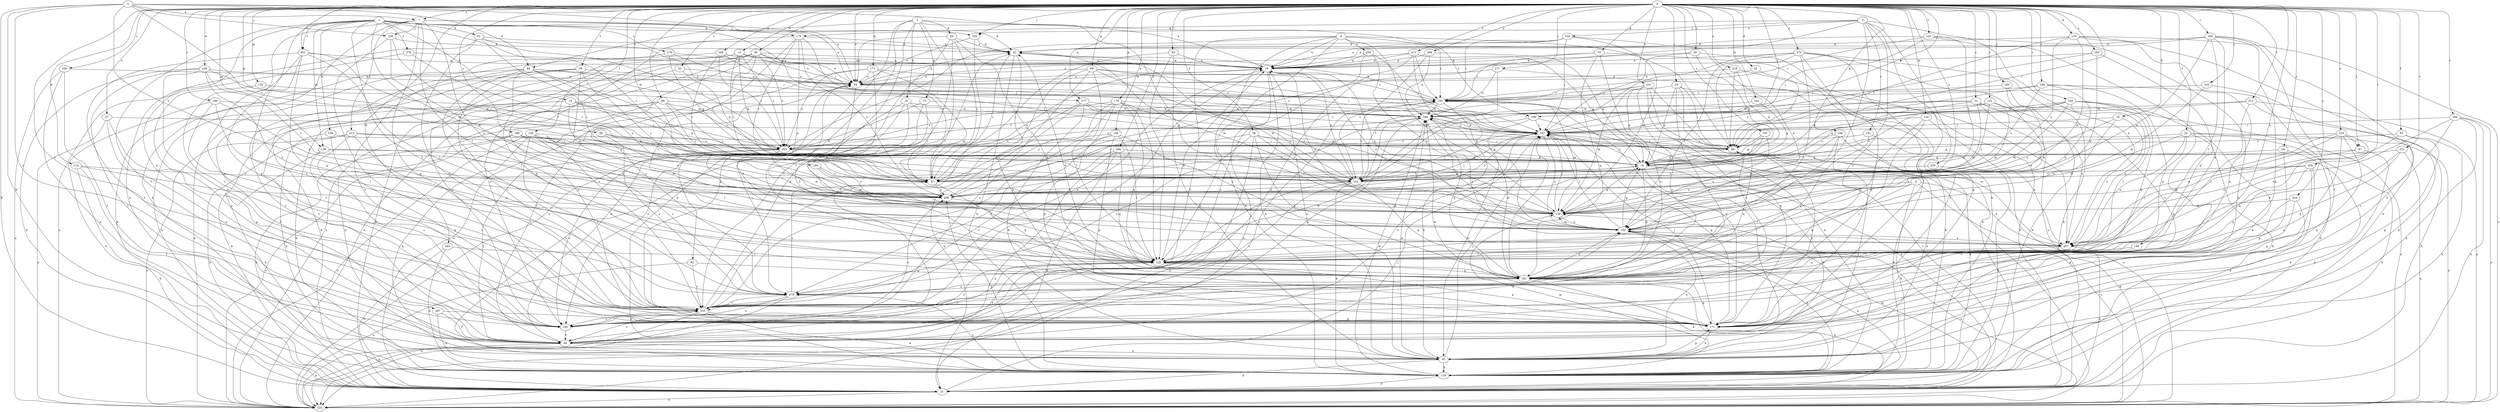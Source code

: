 strict digraph  {
0;
1;
2;
3;
4;
5;
6;
7;
10;
13;
16;
19;
20;
21;
22;
24;
25;
26;
27;
31;
32;
33;
42;
43;
54;
56;
59;
62;
64;
66;
69;
70;
73;
74;
79;
81;
83;
84;
85;
88;
93;
95;
96;
97;
103;
105;
106;
107;
108;
110;
114;
118;
122;
125;
126;
128;
130;
132;
138;
139;
145;
148;
150;
154;
156;
159;
160;
169;
170;
171;
173;
177;
179;
181;
183;
185;
186;
188;
189;
190;
191;
192;
193;
197;
198;
201;
202;
203;
204;
211;
212;
213;
214;
218;
224;
225;
226;
228;
231;
232;
235;
238;
242;
244;
245;
246;
255;
257;
264;
266;
267;
268;
271;
272;
276;
278;
279;
0 -> 7  [label=a];
0 -> 13  [label=b];
0 -> 22  [label=c];
0 -> 24  [label=c];
0 -> 25  [label=c];
0 -> 26  [label=c];
0 -> 27  [label=c];
0 -> 31  [label=c];
0 -> 32  [label=c];
0 -> 42  [label=d];
0 -> 54  [label=e];
0 -> 56  [label=f];
0 -> 59  [label=f];
0 -> 62  [label=f];
0 -> 66  [label=g];
0 -> 69  [label=g];
0 -> 70  [label=g];
0 -> 79  [label=h];
0 -> 88  [label=i];
0 -> 93  [label=i];
0 -> 95  [label=i];
0 -> 96  [label=i];
0 -> 97  [label=j];
0 -> 103  [label=j];
0 -> 105  [label=j];
0 -> 108  [label=k];
0 -> 110  [label=k];
0 -> 114  [label=k];
0 -> 122  [label=l];
0 -> 125  [label=l];
0 -> 126  [label=l];
0 -> 130  [label=m];
0 -> 132  [label=m];
0 -> 138  [label=m];
0 -> 145  [label=n];
0 -> 148  [label=n];
0 -> 154  [label=o];
0 -> 169  [label=p];
0 -> 170  [label=p];
0 -> 173  [label=q];
0 -> 177  [label=q];
0 -> 183  [label=r];
0 -> 185  [label=r];
0 -> 186  [label=r];
0 -> 188  [label=r];
0 -> 189  [label=r];
0 -> 190  [label=r];
0 -> 193  [label=s];
0 -> 197  [label=s];
0 -> 198  [label=s];
0 -> 201  [label=s];
0 -> 204  [label=t];
0 -> 211  [label=t];
0 -> 212  [label=t];
0 -> 218  [label=u];
0 -> 224  [label=u];
0 -> 226  [label=v];
0 -> 228  [label=v];
0 -> 231  [label=v];
0 -> 232  [label=v];
0 -> 235  [label=v];
0 -> 238  [label=w];
0 -> 242  [label=w];
0 -> 244  [label=w];
0 -> 245  [label=w];
0 -> 246  [label=w];
0 -> 255  [label=x];
0 -> 264  [label=y];
0 -> 266  [label=y];
0 -> 271  [label=z];
0 -> 272  [label=z];
1 -> 16  [label=b];
1 -> 33  [label=c];
1 -> 64  [label=f];
1 -> 81  [label=h];
1 -> 105  [label=j];
1 -> 138  [label=m];
1 -> 139  [label=m];
1 -> 156  [label=o];
1 -> 171  [label=p];
1 -> 177  [label=q];
1 -> 179  [label=q];
1 -> 201  [label=s];
1 -> 267  [label=y];
1 -> 276  [label=z];
1 -> 278  [label=z];
1 -> 279  [label=z];
2 -> 19  [label=b];
2 -> 20  [label=b];
2 -> 73  [label=g];
2 -> 83  [label=h];
2 -> 84  [label=h];
2 -> 118  [label=k];
2 -> 128  [label=l];
2 -> 150  [label=n];
2 -> 190  [label=r];
2 -> 225  [label=u];
3 -> 33  [label=c];
3 -> 105  [label=j];
3 -> 118  [label=k];
3 -> 128  [label=l];
3 -> 159  [label=o];
3 -> 171  [label=p];
3 -> 179  [label=q];
3 -> 191  [label=r];
3 -> 235  [label=v];
3 -> 257  [label=x];
4 -> 118  [label=k];
4 -> 128  [label=l];
4 -> 181  [label=q];
4 -> 225  [label=u];
4 -> 257  [label=x];
4 -> 268  [label=y];
5 -> 7  [label=a];
5 -> 10  [label=a];
5 -> 21  [label=b];
5 -> 33  [label=c];
5 -> 54  [label=e];
5 -> 84  [label=h];
5 -> 106  [label=j];
5 -> 118  [label=k];
5 -> 160  [label=o];
5 -> 268  [label=y];
6 -> 10  [label=a];
6 -> 64  [label=f];
6 -> 96  [label=i];
6 -> 118  [label=k];
6 -> 128  [label=l];
6 -> 139  [label=m];
6 -> 192  [label=r];
6 -> 202  [label=s];
6 -> 203  [label=s];
7 -> 43  [label=d];
7 -> 54  [label=e];
7 -> 106  [label=j];
7 -> 118  [label=k];
7 -> 128  [label=l];
7 -> 160  [label=o];
7 -> 171  [label=p];
7 -> 213  [label=t];
7 -> 257  [label=x];
10 -> 54  [label=e];
10 -> 85  [label=h];
10 -> 150  [label=n];
10 -> 225  [label=u];
10 -> 235  [label=v];
13 -> 10  [label=a];
13 -> 21  [label=b];
13 -> 33  [label=c];
13 -> 54  [label=e];
13 -> 74  [label=g];
13 -> 203  [label=s];
13 -> 225  [label=u];
16 -> 64  [label=f];
16 -> 74  [label=g];
16 -> 160  [label=o];
16 -> 203  [label=s];
16 -> 246  [label=w];
16 -> 268  [label=y];
19 -> 33  [label=c];
19 -> 118  [label=k];
19 -> 160  [label=o];
19 -> 246  [label=w];
19 -> 279  [label=z];
20 -> 33  [label=c];
20 -> 43  [label=d];
20 -> 54  [label=e];
20 -> 171  [label=p];
20 -> 181  [label=q];
20 -> 235  [label=v];
21 -> 54  [label=e];
21 -> 107  [label=j];
21 -> 139  [label=m];
21 -> 150  [label=n];
21 -> 192  [label=r];
21 -> 225  [label=u];
22 -> 21  [label=b];
22 -> 85  [label=h];
22 -> 96  [label=i];
22 -> 128  [label=l];
22 -> 139  [label=m];
22 -> 225  [label=u];
22 -> 257  [label=x];
24 -> 74  [label=g];
24 -> 118  [label=k];
24 -> 171  [label=p];
25 -> 74  [label=g];
25 -> 96  [label=i];
25 -> 118  [label=k];
25 -> 192  [label=r];
25 -> 235  [label=v];
25 -> 279  [label=z];
26 -> 10  [label=a];
26 -> 74  [label=g];
26 -> 107  [label=j];
26 -> 171  [label=p];
27 -> 107  [label=j];
27 -> 160  [label=o];
27 -> 171  [label=p];
27 -> 225  [label=u];
31 -> 33  [label=c];
31 -> 107  [label=j];
31 -> 139  [label=m];
31 -> 150  [label=n];
31 -> 225  [label=u];
31 -> 246  [label=w];
31 -> 257  [label=x];
32 -> 54  [label=e];
32 -> 74  [label=g];
32 -> 235  [label=v];
33 -> 10  [label=a];
33 -> 181  [label=q];
33 -> 268  [label=y];
42 -> 54  [label=e];
42 -> 96  [label=i];
43 -> 10  [label=a];
43 -> 33  [label=c];
43 -> 118  [label=k];
43 -> 139  [label=m];
43 -> 171  [label=p];
54 -> 43  [label=d];
54 -> 150  [label=n];
54 -> 192  [label=r];
56 -> 33  [label=c];
56 -> 74  [label=g];
56 -> 96  [label=i];
56 -> 181  [label=q];
56 -> 214  [label=t];
56 -> 225  [label=u];
56 -> 279  [label=z];
59 -> 21  [label=b];
59 -> 54  [label=e];
59 -> 139  [label=m];
59 -> 225  [label=u];
59 -> 235  [label=v];
59 -> 268  [label=y];
62 -> 118  [label=k];
62 -> 171  [label=p];
62 -> 203  [label=s];
62 -> 257  [label=x];
64 -> 54  [label=e];
64 -> 85  [label=h];
64 -> 128  [label=l];
64 -> 150  [label=n];
64 -> 192  [label=r];
64 -> 225  [label=u];
64 -> 235  [label=v];
66 -> 203  [label=s];
66 -> 214  [label=t];
66 -> 279  [label=z];
69 -> 54  [label=e];
69 -> 107  [label=j];
69 -> 128  [label=l];
69 -> 139  [label=m];
69 -> 160  [label=o];
69 -> 192  [label=r];
69 -> 235  [label=v];
70 -> 10  [label=a];
70 -> 21  [label=b];
70 -> 181  [label=q];
70 -> 192  [label=r];
70 -> 235  [label=v];
73 -> 128  [label=l];
73 -> 181  [label=q];
73 -> 203  [label=s];
73 -> 246  [label=w];
74 -> 33  [label=c];
74 -> 64  [label=f];
74 -> 85  [label=h];
74 -> 107  [label=j];
74 -> 181  [label=q];
74 -> 214  [label=t];
79 -> 107  [label=j];
79 -> 150  [label=n];
79 -> 257  [label=x];
79 -> 268  [label=y];
81 -> 43  [label=d];
81 -> 85  [label=h];
81 -> 107  [label=j];
81 -> 203  [label=s];
81 -> 235  [label=v];
81 -> 268  [label=y];
83 -> 181  [label=q];
83 -> 225  [label=u];
83 -> 235  [label=v];
84 -> 21  [label=b];
84 -> 54  [label=e];
84 -> 64  [label=f];
84 -> 96  [label=i];
84 -> 128  [label=l];
84 -> 181  [label=q];
84 -> 214  [label=t];
84 -> 268  [label=y];
85 -> 10  [label=a];
85 -> 21  [label=b];
85 -> 96  [label=i];
85 -> 107  [label=j];
85 -> 118  [label=k];
85 -> 150  [label=n];
85 -> 171  [label=p];
85 -> 246  [label=w];
88 -> 21  [label=b];
88 -> 33  [label=c];
88 -> 85  [label=h];
88 -> 118  [label=k];
88 -> 203  [label=s];
88 -> 214  [label=t];
88 -> 246  [label=w];
93 -> 10  [label=a];
93 -> 33  [label=c];
93 -> 85  [label=h];
93 -> 128  [label=l];
95 -> 10  [label=a];
95 -> 54  [label=e];
95 -> 160  [label=o];
95 -> 171  [label=p];
95 -> 192  [label=r];
95 -> 203  [label=s];
95 -> 225  [label=u];
95 -> 235  [label=v];
95 -> 279  [label=z];
96 -> 74  [label=g];
96 -> 107  [label=j];
96 -> 118  [label=k];
96 -> 171  [label=p];
96 -> 181  [label=q];
97 -> 74  [label=g];
97 -> 118  [label=k];
97 -> 257  [label=x];
103 -> 118  [label=k];
103 -> 139  [label=m];
103 -> 192  [label=r];
105 -> 43  [label=d];
105 -> 54  [label=e];
105 -> 64  [label=f];
106 -> 33  [label=c];
106 -> 43  [label=d];
106 -> 139  [label=m];
106 -> 235  [label=v];
107 -> 96  [label=i];
107 -> 150  [label=n];
107 -> 160  [label=o];
107 -> 171  [label=p];
107 -> 246  [label=w];
107 -> 268  [label=y];
108 -> 85  [label=h];
108 -> 118  [label=k];
108 -> 139  [label=m];
108 -> 203  [label=s];
108 -> 214  [label=t];
110 -> 21  [label=b];
110 -> 43  [label=d];
110 -> 96  [label=i];
110 -> 139  [label=m];
110 -> 160  [label=o];
110 -> 225  [label=u];
110 -> 268  [label=y];
114 -> 21  [label=b];
114 -> 64  [label=f];
114 -> 150  [label=n];
114 -> 214  [label=t];
118 -> 21  [label=b];
118 -> 139  [label=m];
118 -> 150  [label=n];
118 -> 246  [label=w];
118 -> 268  [label=y];
118 -> 279  [label=z];
122 -> 33  [label=c];
122 -> 139  [label=m];
122 -> 171  [label=p];
122 -> 246  [label=w];
122 -> 268  [label=y];
125 -> 43  [label=d];
125 -> 64  [label=f];
125 -> 85  [label=h];
125 -> 107  [label=j];
125 -> 192  [label=r];
125 -> 214  [label=t];
126 -> 85  [label=h];
126 -> 96  [label=i];
126 -> 128  [label=l];
126 -> 214  [label=t];
126 -> 225  [label=u];
126 -> 235  [label=v];
126 -> 279  [label=z];
128 -> 10  [label=a];
128 -> 54  [label=e];
128 -> 64  [label=f];
128 -> 160  [label=o];
128 -> 171  [label=p];
128 -> 181  [label=q];
130 -> 107  [label=j];
130 -> 128  [label=l];
130 -> 225  [label=u];
130 -> 235  [label=v];
132 -> 160  [label=o];
132 -> 192  [label=r];
138 -> 74  [label=g];
138 -> 118  [label=k];
138 -> 235  [label=v];
138 -> 268  [label=y];
139 -> 10  [label=a];
139 -> 43  [label=d];
139 -> 74  [label=g];
139 -> 107  [label=j];
139 -> 150  [label=n];
145 -> 33  [label=c];
145 -> 128  [label=l];
145 -> 150  [label=n];
145 -> 171  [label=p];
145 -> 203  [label=s];
145 -> 279  [label=z];
148 -> 128  [label=l];
148 -> 181  [label=q];
150 -> 10  [label=a];
150 -> 74  [label=g];
150 -> 107  [label=j];
150 -> 139  [label=m];
150 -> 257  [label=x];
154 -> 74  [label=g];
154 -> 150  [label=n];
154 -> 160  [label=o];
154 -> 171  [label=p];
154 -> 181  [label=q];
154 -> 257  [label=x];
154 -> 97  [label=s];
156 -> 85  [label=h];
156 -> 96  [label=i];
156 -> 171  [label=p];
159 -> 10  [label=a];
159 -> 43  [label=d];
159 -> 107  [label=j];
159 -> 139  [label=m];
159 -> 150  [label=n];
159 -> 192  [label=r];
160 -> 64  [label=f];
160 -> 268  [label=y];
169 -> 10  [label=a];
169 -> 33  [label=c];
169 -> 160  [label=o];
169 -> 192  [label=r];
169 -> 203  [label=s];
170 -> 128  [label=l];
170 -> 171  [label=p];
170 -> 181  [label=q];
170 -> 203  [label=s];
170 -> 214  [label=t];
170 -> 235  [label=v];
170 -> 246  [label=w];
170 -> 268  [label=y];
171 -> 85  [label=h];
171 -> 107  [label=j];
171 -> 246  [label=w];
173 -> 54  [label=e];
173 -> 64  [label=f];
173 -> 107  [label=j];
173 -> 128  [label=l];
173 -> 139  [label=m];
173 -> 203  [label=s];
177 -> 21  [label=b];
177 -> 33  [label=c];
177 -> 85  [label=h];
177 -> 107  [label=j];
177 -> 214  [label=t];
177 -> 246  [label=w];
179 -> 33  [label=c];
179 -> 43  [label=d];
179 -> 128  [label=l];
179 -> 150  [label=n];
179 -> 160  [label=o];
179 -> 214  [label=t];
179 -> 268  [label=y];
181 -> 21  [label=b];
181 -> 43  [label=d];
181 -> 107  [label=j];
181 -> 118  [label=k];
181 -> 128  [label=l];
181 -> 150  [label=n];
181 -> 171  [label=p];
181 -> 246  [label=w];
181 -> 279  [label=z];
183 -> 10  [label=a];
183 -> 43  [label=d];
183 -> 64  [label=f];
183 -> 85  [label=h];
183 -> 128  [label=l];
183 -> 139  [label=m];
183 -> 171  [label=p];
183 -> 181  [label=q];
185 -> 118  [label=k];
185 -> 150  [label=n];
185 -> 192  [label=r];
186 -> 21  [label=b];
186 -> 85  [label=h];
186 -> 107  [label=j];
186 -> 225  [label=u];
186 -> 257  [label=x];
186 -> 279  [label=z];
188 -> 21  [label=b];
188 -> 139  [label=m];
188 -> 203  [label=s];
188 -> 225  [label=u];
188 -> 268  [label=y];
189 -> 21  [label=b];
189 -> 128  [label=l];
189 -> 246  [label=w];
189 -> 268  [label=y];
189 -> 279  [label=z];
190 -> 21  [label=b];
190 -> 85  [label=h];
190 -> 107  [label=j];
190 -> 268  [label=y];
191 -> 181  [label=q];
191 -> 203  [label=s];
191 -> 257  [label=x];
192 -> 43  [label=d];
192 -> 85  [label=h];
192 -> 139  [label=m];
192 -> 171  [label=p];
192 -> 214  [label=t];
192 -> 246  [label=w];
193 -> 10  [label=a];
193 -> 107  [label=j];
193 -> 150  [label=n];
193 -> 181  [label=q];
197 -> 74  [label=g];
197 -> 96  [label=i];
197 -> 150  [label=n];
197 -> 214  [label=t];
198 -> 21  [label=b];
198 -> 74  [label=g];
198 -> 150  [label=n];
198 -> 181  [label=q];
198 -> 192  [label=r];
198 -> 214  [label=t];
201 -> 10  [label=a];
201 -> 64  [label=f];
201 -> 128  [label=l];
201 -> 181  [label=q];
201 -> 214  [label=t];
201 -> 235  [label=v];
201 -> 279  [label=z];
202 -> 10  [label=a];
202 -> 107  [label=j];
202 -> 150  [label=n];
202 -> 160  [label=o];
203 -> 64  [label=f];
203 -> 74  [label=g];
203 -> 139  [label=m];
203 -> 160  [label=o];
203 -> 192  [label=r];
204 -> 33  [label=c];
204 -> 118  [label=k];
204 -> 171  [label=p];
204 -> 181  [label=q];
204 -> 268  [label=y];
211 -> 10  [label=a];
211 -> 54  [label=e];
211 -> 74  [label=g];
211 -> 150  [label=n];
211 -> 160  [label=o];
211 -> 192  [label=r];
212 -> 21  [label=b];
212 -> 96  [label=i];
212 -> 128  [label=l];
212 -> 225  [label=u];
212 -> 246  [label=w];
213 -> 21  [label=b];
213 -> 96  [label=i];
213 -> 160  [label=o];
213 -> 203  [label=s];
213 -> 225  [label=u];
213 -> 235  [label=v];
214 -> 10  [label=a];
214 -> 74  [label=g];
214 -> 107  [label=j];
214 -> 118  [label=k];
214 -> 128  [label=l];
214 -> 181  [label=q];
214 -> 235  [label=v];
214 -> 268  [label=y];
218 -> 21  [label=b];
218 -> 54  [label=e];
218 -> 74  [label=g];
218 -> 96  [label=i];
224 -> 118  [label=k];
224 -> 139  [label=m];
224 -> 171  [label=p];
224 -> 235  [label=v];
225 -> 96  [label=i];
225 -> 150  [label=n];
226 -> 54  [label=e];
226 -> 64  [label=f];
226 -> 118  [label=k];
226 -> 225  [label=u];
228 -> 74  [label=g];
228 -> 85  [label=h];
228 -> 107  [label=j];
228 -> 128  [label=l];
228 -> 139  [label=m];
228 -> 181  [label=q];
228 -> 246  [label=w];
228 -> 257  [label=x];
231 -> 74  [label=g];
231 -> 96  [label=i];
231 -> 118  [label=k];
231 -> 139  [label=m];
231 -> 171  [label=p];
231 -> 192  [label=r];
231 -> 214  [label=t];
231 -> 279  [label=z];
232 -> 74  [label=g];
232 -> 181  [label=q];
232 -> 225  [label=u];
232 -> 257  [label=x];
235 -> 10  [label=a];
235 -> 43  [label=d];
235 -> 118  [label=k];
235 -> 160  [label=o];
235 -> 171  [label=p];
235 -> 225  [label=u];
238 -> 21  [label=b];
238 -> 54  [label=e];
238 -> 64  [label=f];
238 -> 203  [label=s];
238 -> 235  [label=v];
238 -> 257  [label=x];
238 -> 268  [label=y];
242 -> 74  [label=g];
242 -> 246  [label=w];
244 -> 33  [label=c];
244 -> 139  [label=m];
244 -> 268  [label=y];
245 -> 21  [label=b];
245 -> 118  [label=k];
245 -> 128  [label=l];
246 -> 107  [label=j];
246 -> 160  [label=o];
246 -> 181  [label=q];
246 -> 203  [label=s];
246 -> 257  [label=x];
255 -> 118  [label=k];
255 -> 214  [label=t];
257 -> 21  [label=b];
257 -> 128  [label=l];
257 -> 246  [label=w];
264 -> 10  [label=a];
264 -> 74  [label=g];
264 -> 214  [label=t];
264 -> 246  [label=w];
266 -> 21  [label=b];
266 -> 74  [label=g];
266 -> 181  [label=q];
266 -> 225  [label=u];
266 -> 235  [label=v];
267 -> 64  [label=f];
267 -> 118  [label=k];
267 -> 171  [label=p];
268 -> 107  [label=j];
268 -> 139  [label=m];
268 -> 192  [label=r];
271 -> 54  [label=e];
271 -> 214  [label=t];
271 -> 246  [label=w];
271 -> 257  [label=x];
272 -> 10  [label=a];
272 -> 21  [label=b];
272 -> 64  [label=f];
272 -> 96  [label=i];
272 -> 128  [label=l];
272 -> 150  [label=n];
272 -> 171  [label=p];
272 -> 214  [label=t];
272 -> 225  [label=u];
276 -> 10  [label=a];
276 -> 21  [label=b];
276 -> 74  [label=g];
276 -> 107  [label=j];
278 -> 10  [label=a];
278 -> 33  [label=c];
278 -> 225  [label=u];
279 -> 33  [label=c];
279 -> 160  [label=o];
279 -> 225  [label=u];
279 -> 235  [label=v];
279 -> 246  [label=w];
}

